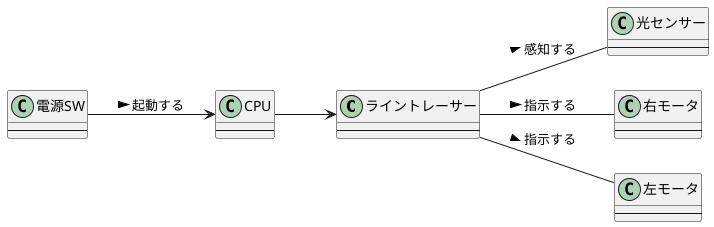 @startuml クラス図
    left to right direction
    class ライントレーサー{
    ---
    }

    class 光センサー{
    ---
    }

    class 右モータ{
    ---
    }

    class 左モータ{
    ---
    }

    class CPU{
    ---
    }

    class 電源SW{
    ---
    }

    電源SW --> CPU : > 起動する
    CPU --> ライントレーサー
    ライントレーサー -- 右モータ : > 指示する
    ライントレーサー -- 光センサー : > 感知する
    ライントレーサー -- 左モータ : > 指示する

@enduml
